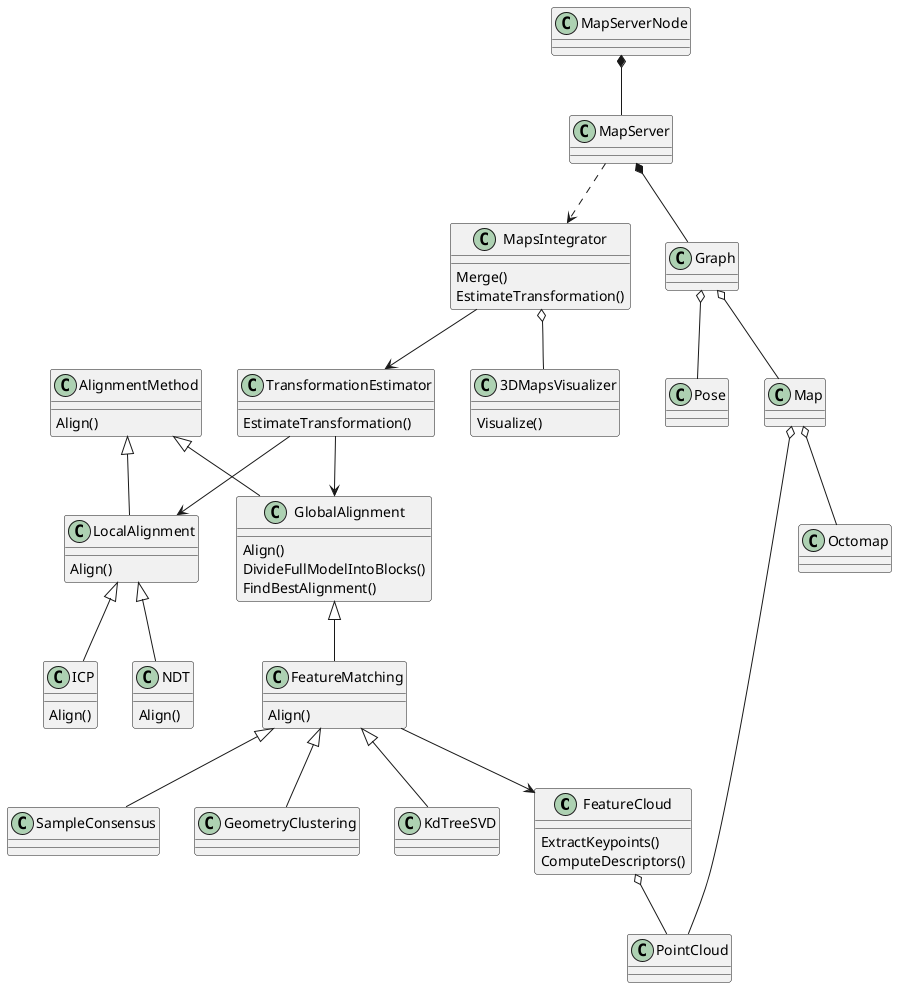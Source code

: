 @startuml

class FeatureCloud {
  ExtractKeypoints()
  ComputeDescriptors()
}

class FeatureMatching {
  Align()
}

class ICP {
  Align()
}

class NDT {
  Align()
}

class AlignmentMethod {
  Align()
}

class GlobalAlignment {
  Align()
  DivideFullModelIntoBlocks()
  FindBestAlignment()
}

class LocalAlignment {
  Align()
}

class TransformationEstimator {
  EstimateTransformation()
}

class MapsIntegrator {
  Merge()
  EstimateTransformation()
}

class 3DMapsVisualizer {
	Visualize()
}

' Connections

MapServerNode *-- MapServer

MapServer -.> MapsIntegrator
MapServer *-- Graph

Graph o-- Pose
Graph o-- Map

MapsIntegrator --> TransformationEstimator
MapsIntegrator o-- 3DMapsVisualizer

TransformationEstimator --> GlobalAlignment
TransformationEstimator --> LocalAlignment

AlignmentMethod <|-- GlobalAlignment
AlignmentMethod <|-- LocalAlignment

LocalAlignment <|-- ICP
LocalAlignment <|-- NDT

GlobalAlignment <|-- FeatureMatching

FeatureMatching <|-- GeometryClustering
FeatureMatching <|-- KdTreeSVD
FeatureMatching <|-- SampleConsensus
FeatureMatching --> FeatureCloud

FeatureCloud o-- PointCloud

Map o-- Octomap
Map o-- PointCloud

@enduml